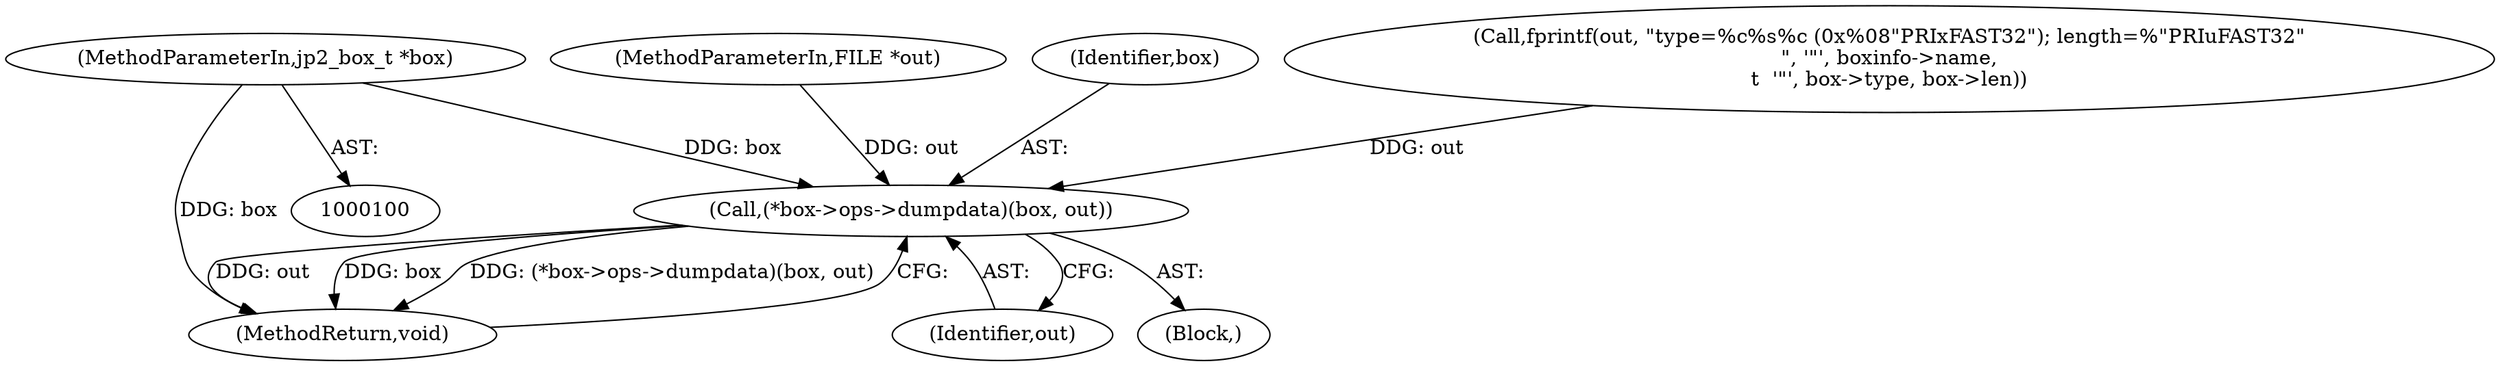 digraph "0_jasper_bdfe95a6e81ffb4b2fad31a76b57943695beed20@pointer" {
"1000101" [label="(MethodParameterIn,jp2_box_t *box)"];
"1000137" [label="(Call,(*box->ops->dumpdata)(box, out))"];
"1000102" [label="(MethodParameterIn,FILE *out)"];
"1000139" [label="(Identifier,out)"];
"1000137" [label="(Call,(*box->ops->dumpdata)(box, out))"];
"1000140" [label="(MethodReturn,void)"];
"1000138" [label="(Identifier,box)"];
"1000101" [label="(MethodParameterIn,jp2_box_t *box)"];
"1000116" [label="(Call,fprintf(out, \"type=%c%s%c (0x%08\"PRIxFAST32\"); length=%\"PRIuFAST32\"\n\", '\"', boxinfo->name,\n\t  '\"', box->type, box->len))"];
"1000136" [label="(Block,)"];
"1000101" -> "1000100"  [label="AST: "];
"1000101" -> "1000140"  [label="DDG: box"];
"1000101" -> "1000137"  [label="DDG: box"];
"1000137" -> "1000136"  [label="AST: "];
"1000137" -> "1000139"  [label="CFG: "];
"1000138" -> "1000137"  [label="AST: "];
"1000139" -> "1000137"  [label="AST: "];
"1000140" -> "1000137"  [label="CFG: "];
"1000137" -> "1000140"  [label="DDG: out"];
"1000137" -> "1000140"  [label="DDG: box"];
"1000137" -> "1000140"  [label="DDG: (*box->ops->dumpdata)(box, out)"];
"1000116" -> "1000137"  [label="DDG: out"];
"1000102" -> "1000137"  [label="DDG: out"];
}
